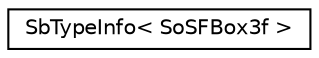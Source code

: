 digraph "Graphical Class Hierarchy"
{
 // LATEX_PDF_SIZE
  edge [fontname="Helvetica",fontsize="10",labelfontname="Helvetica",labelfontsize="10"];
  node [fontname="Helvetica",fontsize="10",shape=record];
  rankdir="LR";
  Node0 [label="SbTypeInfo\< SoSFBox3f \>",height=0.2,width=0.4,color="black", fillcolor="white", style="filled",URL="$structSbTypeInfo_3_01SoSFBox3f_01_4.html",tooltip=" "];
}

